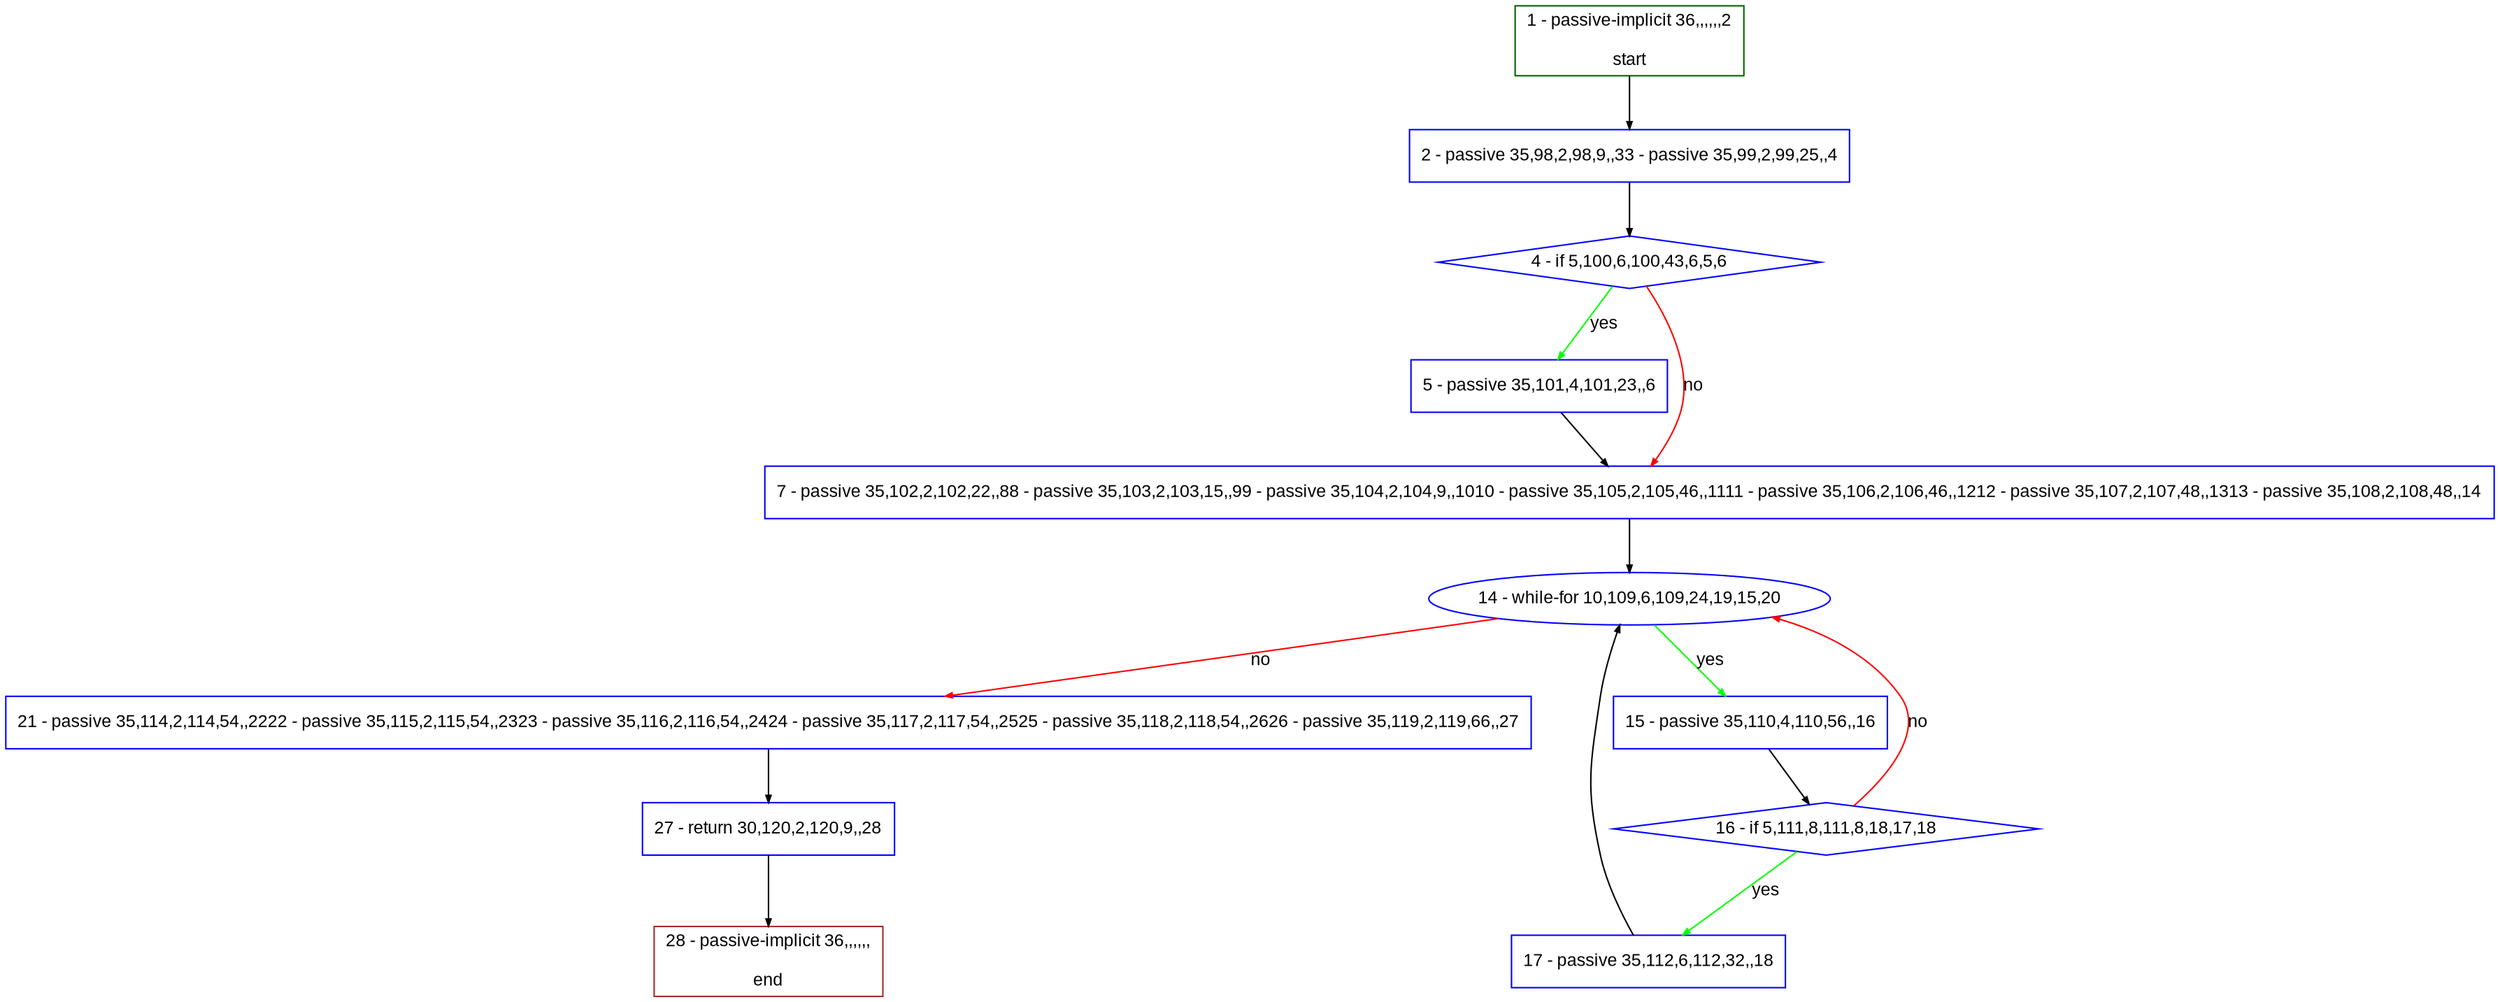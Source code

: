 digraph "" {
  graph [pack="true", label="", fontsize="12", packmode="clust", fontname="Arial", fillcolor="#FFFFCC", bgcolor="white", style="rounded,filled", compound="true"];
  node [node_initialized="no", label="", color="grey", fontsize="12", fillcolor="white", fontname="Arial", style="filled", shape="rectangle", compound="true", fixedsize="false"];
  edge [fontcolor="black", arrowhead="normal", arrowtail="none", arrowsize="0.5", ltail="", label="", color="black", fontsize="12", lhead="", fontname="Arial", dir="forward", compound="true"];
  __N1 [label="2 - passive 35,98,2,98,9,,33 - passive 35,99,2,99,25,,4", color="#0000ff", fillcolor="#ffffff", style="filled", shape="box"];
  __N2 [label="1 - passive-implicit 36,,,,,,2\n\nstart", color="#006400", fillcolor="#ffffff", style="filled", shape="box"];
  __N3 [label="4 - if 5,100,6,100,43,6,5,6", color="#0000ff", fillcolor="#ffffff", style="filled", shape="diamond"];
  __N4 [label="5 - passive 35,101,4,101,23,,6", color="#0000ff", fillcolor="#ffffff", style="filled", shape="box"];
  __N5 [label="7 - passive 35,102,2,102,22,,88 - passive 35,103,2,103,15,,99 - passive 35,104,2,104,9,,1010 - passive 35,105,2,105,46,,1111 - passive 35,106,2,106,46,,1212 - passive 35,107,2,107,48,,1313 - passive 35,108,2,108,48,,14", color="#0000ff", fillcolor="#ffffff", style="filled", shape="box"];
  __N6 [label="14 - while-for 10,109,6,109,24,19,15,20", color="#0000ff", fillcolor="#ffffff", style="filled", shape="oval"];
  __N7 [label="15 - passive 35,110,4,110,56,,16", color="#0000ff", fillcolor="#ffffff", style="filled", shape="box"];
  __N8 [label="21 - passive 35,114,2,114,54,,2222 - passive 35,115,2,115,54,,2323 - passive 35,116,2,116,54,,2424 - passive 35,117,2,117,54,,2525 - passive 35,118,2,118,54,,2626 - passive 35,119,2,119,66,,27", color="#0000ff", fillcolor="#ffffff", style="filled", shape="box"];
  __N9 [label="16 - if 5,111,8,111,8,18,17,18", color="#0000ff", fillcolor="#ffffff", style="filled", shape="diamond"];
  __N10 [label="17 - passive 35,112,6,112,32,,18", color="#0000ff", fillcolor="#ffffff", style="filled", shape="box"];
  __N11 [label="27 - return 30,120,2,120,9,,28", color="#0000ff", fillcolor="#ffffff", style="filled", shape="box"];
  __N12 [label="28 - passive-implicit 36,,,,,,\n\nend", color="#a52a2a", fillcolor="#ffffff", style="filled", shape="box"];
  __N2 -> __N1 [arrowhead="normal", arrowtail="none", color="#000000", label="", dir="forward"];
  __N1 -> __N3 [arrowhead="normal", arrowtail="none", color="#000000", label="", dir="forward"];
  __N3 -> __N4 [arrowhead="normal", arrowtail="none", color="#00ff00", label="yes", dir="forward"];
  __N3 -> __N5 [arrowhead="normal", arrowtail="none", color="#ff0000", label="no", dir="forward"];
  __N4 -> __N5 [arrowhead="normal", arrowtail="none", color="#000000", label="", dir="forward"];
  __N5 -> __N6 [arrowhead="normal", arrowtail="none", color="#000000", label="", dir="forward"];
  __N6 -> __N7 [arrowhead="normal", arrowtail="none", color="#00ff00", label="yes", dir="forward"];
  __N6 -> __N8 [arrowhead="normal", arrowtail="none", color="#ff0000", label="no", dir="forward"];
  __N7 -> __N9 [arrowhead="normal", arrowtail="none", color="#000000", label="", dir="forward"];
  __N9 -> __N6 [arrowhead="normal", arrowtail="none", color="#ff0000", label="no", dir="forward"];
  __N9 -> __N10 [arrowhead="normal", arrowtail="none", color="#00ff00", label="yes", dir="forward"];
  __N10 -> __N6 [arrowhead="normal", arrowtail="none", color="#000000", label="", dir="forward"];
  __N8 -> __N11 [arrowhead="normal", arrowtail="none", color="#000000", label="", dir="forward"];
  __N11 -> __N12 [arrowhead="normal", arrowtail="none", color="#000000", label="", dir="forward"];
}
